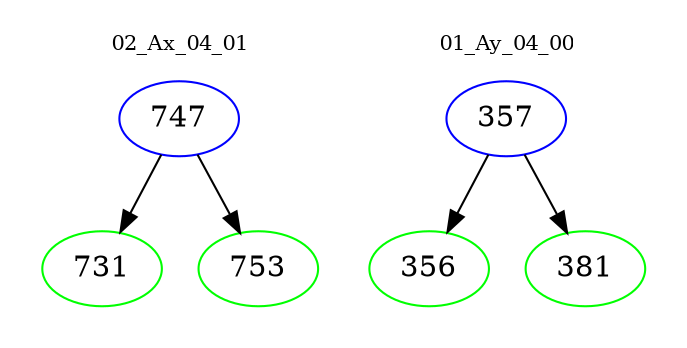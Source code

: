 digraph{
subgraph cluster_0 {
color = white
label = "02_Ax_04_01";
fontsize=10;
T0_747 [label="747", color="blue"]
T0_747 -> T0_731 [color="black"]
T0_731 [label="731", color="green"]
T0_747 -> T0_753 [color="black"]
T0_753 [label="753", color="green"]
}
subgraph cluster_1 {
color = white
label = "01_Ay_04_00";
fontsize=10;
T1_357 [label="357", color="blue"]
T1_357 -> T1_356 [color="black"]
T1_356 [label="356", color="green"]
T1_357 -> T1_381 [color="black"]
T1_381 [label="381", color="green"]
}
}

